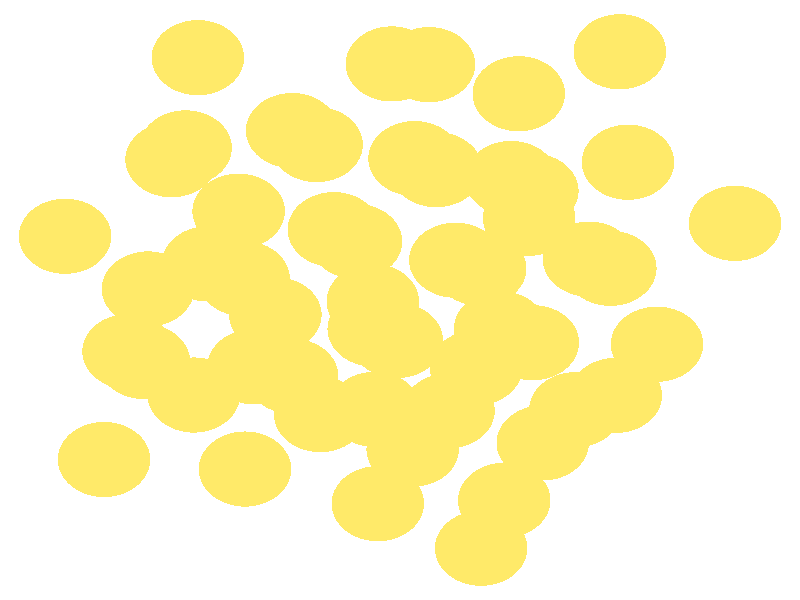 #include "colors.inc"
#include "finish.inc"

global_settings {assumed_gamma 1 max_trace_level 6}
background {color White}
camera {orthographic
  right -17.65*x up 16.29*y
  direction 1.00*z
  location <0,0,50.00> look_at <0,0,0>}
light_source {<  2.00,   3.00,  40.00> color White
  area_light <0.70, 0, 0>, <0, 0.70, 0>, 3, 3
  adaptive 1 jitter}

#declare simple = finish {phong 0.7}
#declare pale = finish {ambient .5 diffuse .85 roughness .001 specular 0.200 }
#declare intermediate = finish {ambient 0.3 diffuse 0.6 specular 0.10 roughness 0.04 }
#declare vmd = finish {ambient .0 diffuse .65 phong 0.1 phong_size 40. specular 0.500 }
#declare jmol = finish {ambient .2 diffuse .6 specular 1 roughness .001 metallic}
#declare ase2 = finish {ambient 0.05 brilliance 3 diffuse 0.6 metallic specular 0.70 roughness 0.04 reflection 0.15}
#declare ase3 = finish {ambient .15 brilliance 2 diffuse .6 metallic specular 1. roughness .001 reflection .0}
#declare glass = finish {ambient .05 diffuse .3 specular 1. roughness .001}
#declare Rcell = 0.050;
#declare Rbond = 0.100;

#macro atom(LOC, R, COL, FIN)
  sphere{LOC, R texture{pigment{COL} finish{FIN}}}
#end
#macro constrain(LOC, R, COL, FIN)
union{torus{R, Rcell rotate 45*z texture{pigment{COL} finish{FIN}}}
      torus{R, Rcell rotate -45*z texture{pigment{COL} finish{FIN}}}
      translate LOC}
#end

atom(< -0.58,  -0.79,  -0.66>, 1.02, rgb <1.00, 0.82, 0.14>, ase3) // #0 
atom(<  2.21,  -0.78,   0.00>, 1.02, rgb <1.00, 0.82, 0.14>, ase3) // #1 
atom(<  1.22,   1.08,  -1.90>, 1.02, rgb <1.00, 0.82, 0.14>, ase3) // #2 
atom(< -1.46,   1.91,  -1.06>, 1.02, rgb <1.00, 0.82, 0.14>, ase3) // #3 
atom(< -0.07,  -1.10,  -3.48>, 1.02, rgb <1.00, 0.82, 0.14>, ase3) // #4 
atom(< -3.23,  -1.81,  -0.11>, 1.02, rgb <1.00, 0.82, 0.14>, ase3) // #5 
atom(<  1.07,  -3.01,  -1.62>, 1.02, rgb <1.00, 0.82, 0.14>, ase3) // #6 
atom(<  2.45,   3.30,  -0.33>, 1.02, rgb <1.00, 0.82, 0.14>, ase3) // #7 
atom(< -2.75,  -0.40,  -2.55>, 1.02, rgb <1.00, 0.82, 0.14>, ase3) // #8 
atom(<  0.32,   3.84,  -2.35>, 1.02, rgb <1.00, 0.82, 0.14>, ase3) // #9 
atom(< -0.97,   1.59,  -3.91>, 1.02, rgb <1.00, 0.82, 0.14>, ase3) // #10 
atom(< -4.24,   0.98,  -0.51>, 1.02, rgb <1.00, 0.82, 0.14>, ase3) // #11 
atom(<  2.93,  -1.16,  -2.91>, 1.02, rgb <1.00, 0.82, 0.14>, ase3) // #12 
atom(<  4.17,   1.11,  -1.24>, 1.02, rgb <1.00, 0.82, 0.14>, ase3) // #13 
atom(< -1.76,  -3.11,  -2.33>, 1.02, rgb <1.00, 0.82, 0.14>, ase3) // #14 
atom(<  1.77,   0.86,  -4.65>, 1.02, rgb <1.00, 0.82, 0.14>, ase3) // #15 
atom(< -3.56,   2.41,  -2.90>, 1.02, rgb <1.00, 0.82, 0.14>, ase3) // #16 
atom(<  3.87,  -2.98,  -0.76>, 1.02, rgb <1.00, 0.82, 0.14>, ase3) // #17 
atom(<  2.92,   2.96,  -3.20>, 1.02, rgb <1.00, 0.82, 0.14>, ase3) // #18 
atom(< -2.38,   4.60,  -1.46>, 1.02, rgb <1.00, 0.82, 0.14>, ase3) // #19 
atom(< -3.42,  -4.59,  -0.57>, 1.02, rgb <1.00, 0.82, 0.14>, ase3) // #20 
atom(<  0.28,  -4.05,  -4.08>, 1.02, rgb <1.00, 0.82, 0.14>, ase3) // #21 
atom(< -4.55,  -2.58,  -2.63>, 1.02, rgb <1.00, 0.82, 0.14>, ase3) // #22 
atom(< -2.38,  -2.07,  -4.93>, 1.02, rgb <1.00, 0.82, 0.14>, ase3) // #23 
atom(< -0.49,  -5.53,  -1.43>, 1.02, rgb <1.00, 0.82, 0.14>, ase3) // #24 
atom(< -1.84,   4.22,  -4.22>, 1.02, rgb <1.00, 0.82, 0.14>, ase3) // #25 
atom(<  0.80,   3.54,  -5.10>, 1.02, rgb <1.00, 0.82, 0.14>, ase3) // #26 
atom(<  1.68,  -1.84,  -5.48>, 1.02, rgb <1.00, 0.82, 0.14>, ase3) // #27 
atom(< -0.60,  -0.04,  -6.08>, 1.02, rgb <1.00, 0.82, 0.14>, ase3) // #28 
atom(< -5.04,   3.81,  -0.90>, 1.02, rgb <1.00, 0.82, 0.14>, ase3) // #29 
atom(< -3.45,   0.58,  -5.08>, 1.02, rgb <1.00, 0.82, 0.14>, ase3) // #30 
atom(<  4.64,   0.86,  -4.05>, 1.02, rgb <1.00, 0.82, 0.14>, ase3) // #31 
atom(<  5.67,  -1.20,  -2.07>, 1.02, rgb <1.00, 0.82, 0.14>, ase3) // #32 
atom(<  2.30,  -5.44,  -0.83>, 1.02, rgb <1.00, 0.82, 0.14>, ase3) // #33 
atom(<  2.62,   5.60,  -1.98>, 1.02, rgb <1.00, 0.82, 0.14>, ase3) // #34 
atom(< -5.99,  -1.40,  -0.42>, 1.02, rgb <1.00, 0.82, 0.14>, ase3) // #35 
atom(<  3.15,  -3.88,  -3.37>, 1.02, rgb <1.00, 0.82, 0.14>, ase3) // #36 
atom(<  5.03,   3.74,  -1.45>, 1.02, rgb <1.00, 0.82, 0.14>, ase3) // #37 
atom(< -0.18,   6.41,  -1.43>, 1.02, rgb <1.00, 0.82, 0.14>, ase3) // #38 
atom(< -5.56,   0.30,  -2.85>, 1.02, rgb <1.00, 0.82, 0.14>, ase3) // #39 
atom(< -7.39,   1.73,  -0.91>, 1.02, rgb <1.00, 0.82, 0.14>, ase3) // #40 
atom(<  0.64,   6.39,  -4.44>, 1.02, rgb <1.00, 0.82, 0.14>, ase3) // #41 
atom(<  2.85,   2.22,  -6.94>, 1.02, rgb <1.00, 0.82, 0.14>, ase3) // #42 
atom(<  7.39,   2.08,  -1.84>, 1.02, rgb <1.00, 0.82, 0.14>, ase3) // #43 
atom(<  4.76,  -2.59,  -5.41>, 1.02, rgb <1.00, 0.82, 0.14>, ase3) // #44 
atom(< -4.73,   4.13,  -4.92>, 1.02, rgb <1.00, 0.82, 0.14>, ase3) // #45 
atom(< -4.46,   6.58,  -1.67>, 1.02, rgb <1.00, 0.82, 0.14>, ase3) // #46 
atom(< -5.65,  -1.67,  -5.21>, 1.02, rgb <1.00, 0.82, 0.14>, ase3) // #47 
atom(< -0.56,  -2.97,  -7.19>, 1.02, rgb <1.00, 0.82, 0.14>, ase3) // #48 
atom(< -6.53,  -4.33,  -0.69>, 1.02, rgb <1.00, 0.82, 0.14>, ase3) // #49 
atom(<  4.85,   6.74,  -0.47>, 1.02, rgb <1.00, 0.82, 0.14>, ase3) // #50 
atom(<  1.79,  -6.74,  -3.40>, 1.02, rgb <1.00, 0.82, 0.14>, ase3) // #51 
